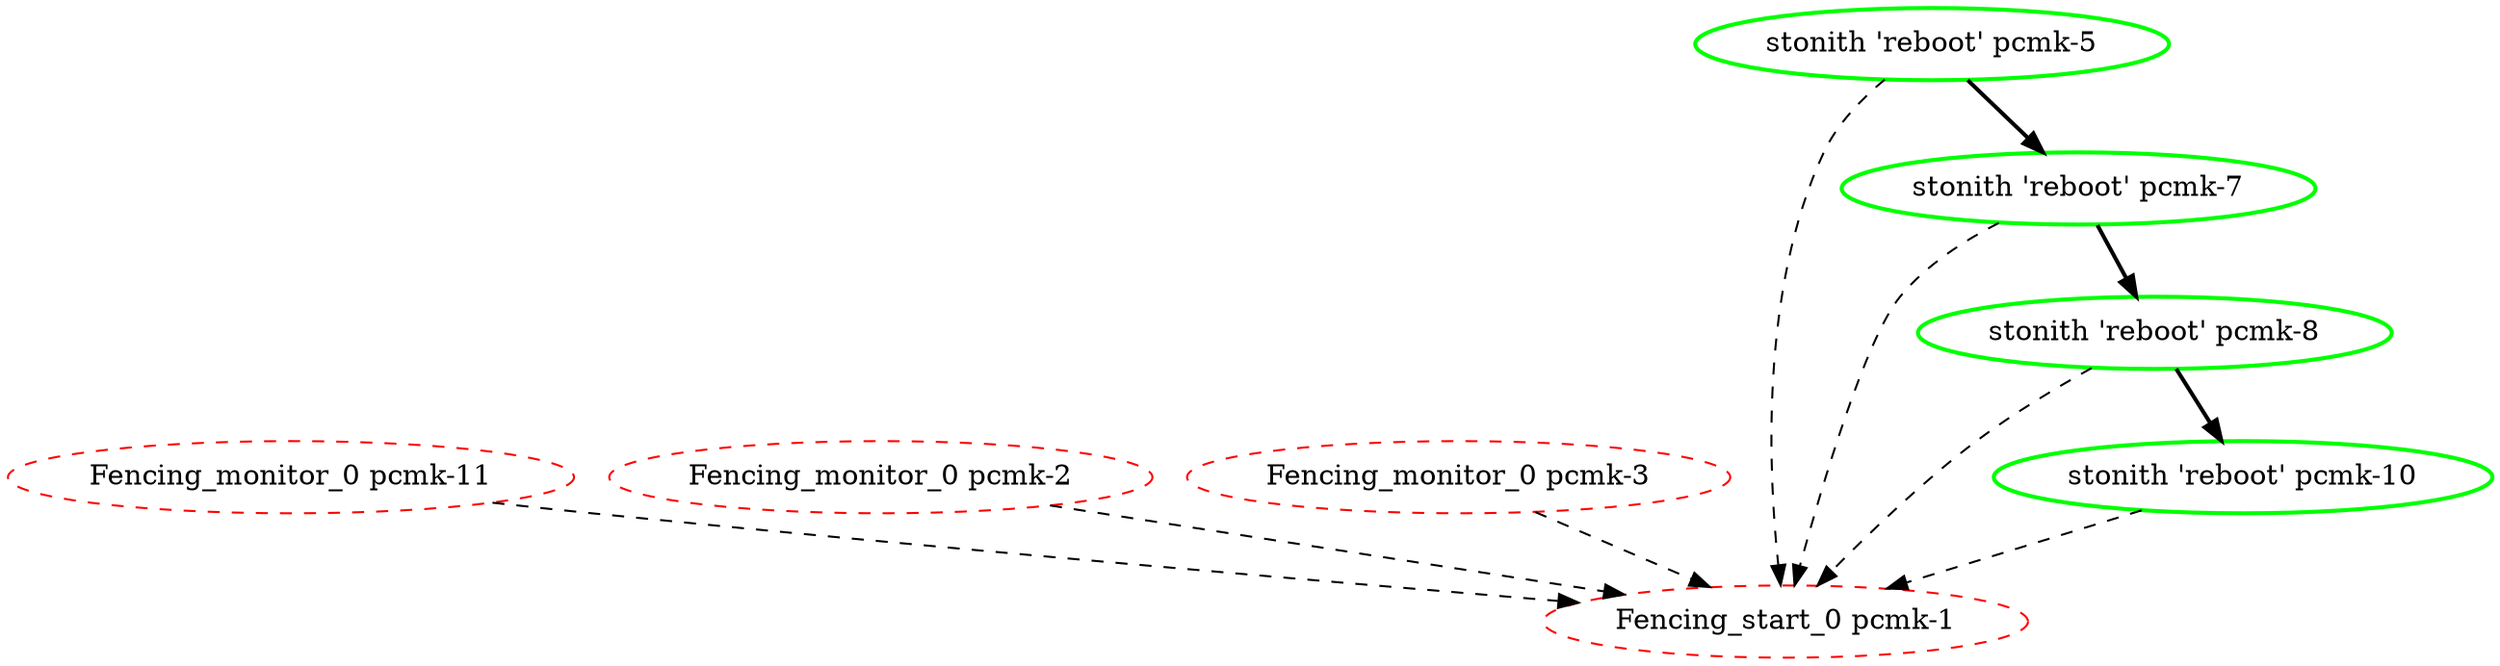  digraph "g" {
"Fencing_monitor_0 pcmk-11" -> "Fencing_start_0 pcmk-1" [ style = dashed]
"Fencing_monitor_0 pcmk-11" [ style=dashed color="red" fontcolor="black"]
"Fencing_monitor_0 pcmk-2" -> "Fencing_start_0 pcmk-1" [ style = dashed]
"Fencing_monitor_0 pcmk-2" [ style=dashed color="red" fontcolor="black"]
"Fencing_monitor_0 pcmk-3" -> "Fencing_start_0 pcmk-1" [ style = dashed]
"Fencing_monitor_0 pcmk-3" [ style=dashed color="red" fontcolor="black"]
"Fencing_start_0 pcmk-1" [ style=dashed color="red" fontcolor="black"]
"stonith 'reboot' pcmk-10" -> "Fencing_start_0 pcmk-1" [ style = dashed]
"stonith 'reboot' pcmk-10" [ style=bold color="green" fontcolor="black"]
"stonith 'reboot' pcmk-5" -> "Fencing_start_0 pcmk-1" [ style = dashed]
"stonith 'reboot' pcmk-5" -> "stonith 'reboot' pcmk-7" [ style = bold]
"stonith 'reboot' pcmk-5" [ style=bold color="green" fontcolor="black"]
"stonith 'reboot' pcmk-7" -> "Fencing_start_0 pcmk-1" [ style = dashed]
"stonith 'reboot' pcmk-7" -> "stonith 'reboot' pcmk-8" [ style = bold]
"stonith 'reboot' pcmk-7" [ style=bold color="green" fontcolor="black"]
"stonith 'reboot' pcmk-8" -> "Fencing_start_0 pcmk-1" [ style = dashed]
"stonith 'reboot' pcmk-8" -> "stonith 'reboot' pcmk-10" [ style = bold]
"stonith 'reboot' pcmk-8" [ style=bold color="green" fontcolor="black"]
}

